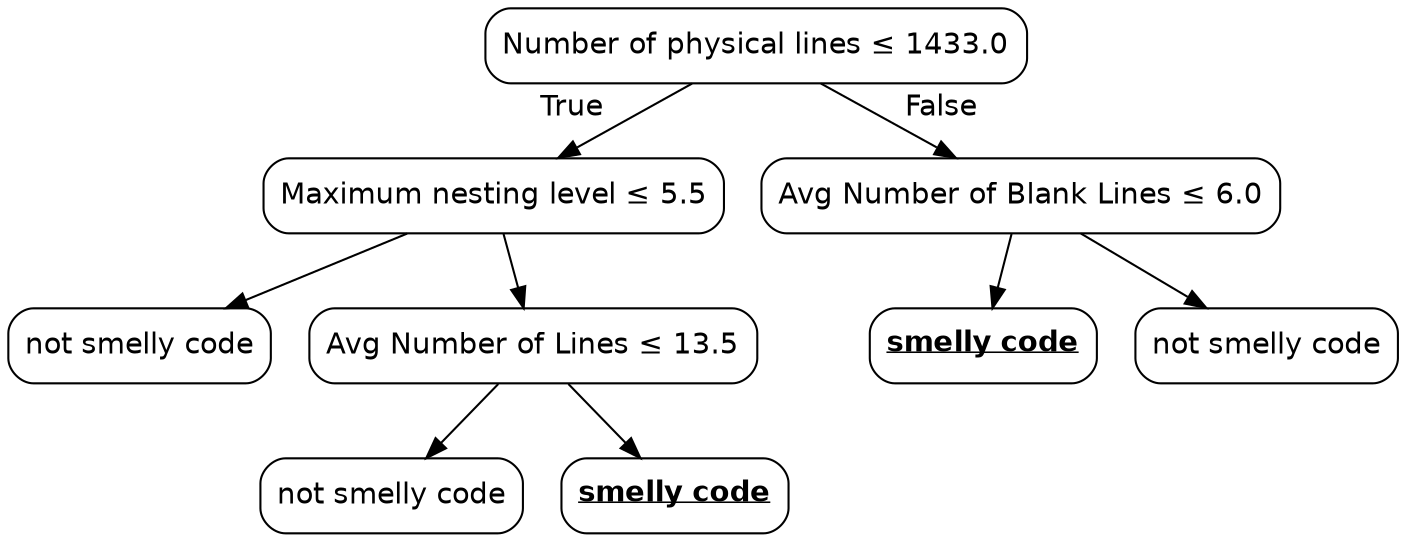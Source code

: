 digraph Tree {
node [color="black", fontname=helvetica, shape=box, style="rounded"];
edge [fontname=helvetica];
0 [label=<Number of physical lines &le; 1433.0>];
1 [label=<Maximum nesting level &le; 5.5>];
0 -> 1  [headlabel="True", labelangle=45, labeldistance="2.5"];
3 [label=<not smelly code>];
1 -> 3;
4 [label=<Avg Number of Lines &le; 13.5>];
1 -> 4;
7 [label=<not smelly code>];
4 -> 7;
8 [label=<<u><b>smelly code</b></u>>];
4 -> 8;
2 [label=<Avg Number of Blank Lines &le; 6.0>];
0 -> 2  [headlabel="False", labelangle="-45", labeldistance="2.5"];
5 [label=<<u><b>smelly code</b></u>>];
2 -> 5;
6 [label=<not smelly code>];
2 -> 6;
}
